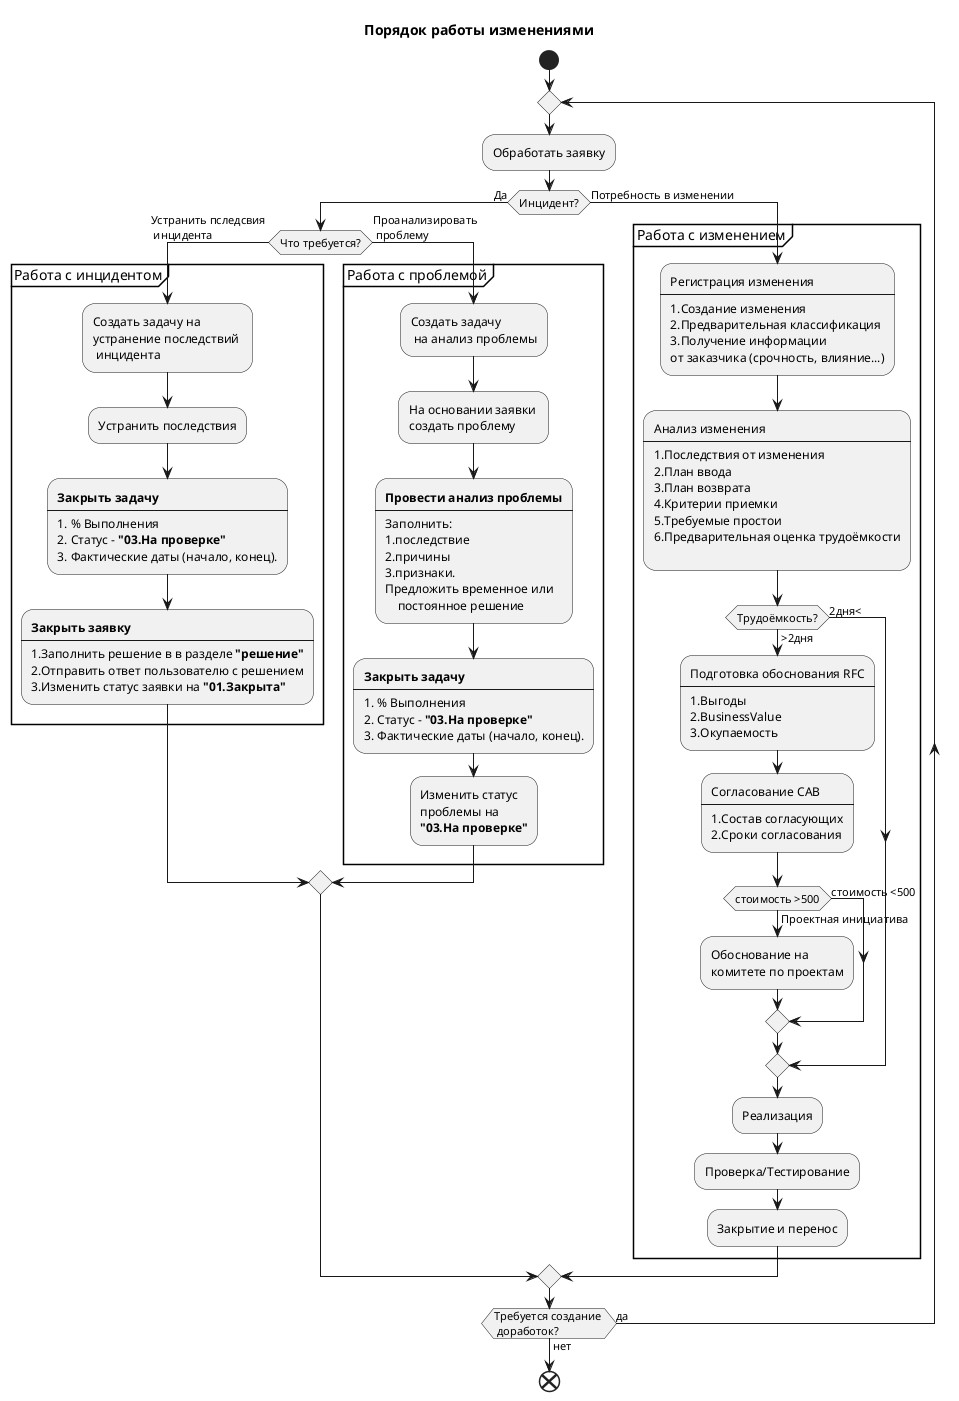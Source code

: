 @startuml


title Порядок работы изменениями

start
    
    repeat

    :Обработать заявку;
    if (Инцидент?) then (Да)
        if (Что требуется?) then (Устранить пследсвия \n инцидента)
        partition "Работа с инцидентом" {
            :Создать задачу на \nустранение последствий \n инцидента;
            
            :Устранить последствия;
            
            :**Закрыть задачу**
            ----
            1. % Выполнения
            2. Статус - **"03.На проверке"**
            3. Фактические даты (начало, конец).;
            :**Закрыть заявку**
            ----
            1.Заполнить решение в в разделе **"решение"**
            2.Отправить ответ пользователю с решением
            3.Изменить статус заявки на **"01.Закрыта"**;

        }
        else (Проанализировать \n проблему)
        partition "Работа с проблемой" {
            :Создать задачу \n на анализ проблемы;
            :На основании заявки \nсоздать проблему;
            :**Провести анализ проблемы**
            ----
            Заполнить:
            1.последствие
            2.причины 
            3.признаки.
            Предложить временное или 
                постоянное решение;
            
            :**Закрыть задачу**
            ----
            1. % Выполнения
            2. Статус - **"03.На проверке"**
            3. Фактические даты (начало, конец).;
            
            :Изменить статус 
            проблемы на 
            **"03.На проверке"**;
        }
        endif
    else (Потребность в изменении)
     partition "Работа с изменением" {
        :Регистрация изменения
        ----
        1.Создание изменения
        2.Предварительная классификация
        3.Получение информации 
        от заказчика (срочность, влияние...);

        :Анализ изменения
        ----
        1.Последствия от изменения
        2.План ввода
        3.План возврата
        4.Критерии приемки
        5.Требуемые простои
        6.Предварительная оценка трудоёмкости
        ;

        if (Трудоёмкость?) then (>2дня)
            
        :Подготовка обоснования RFC
        ----
        1.Выгоды 
        2.BusinessValue
        3.Окупаемость;

        :Согласование CAB
        ----
        1.Состав согласующих
        2.Сроки согласования;
        if (стоимость >500) then (Проектная инициатива)
            :Обоснование на 
            комитете по проектам;
            else (стоимость <500)
        endif    

        else (2дня<)

        
        endif
        :Реализация;
        :Проверка/Тестирование;
        :Закрытие и перенос;

     }
    endif
    
    repeat while (Требуется создание \n доработок?) is (да) not (нет)
end
@enduml